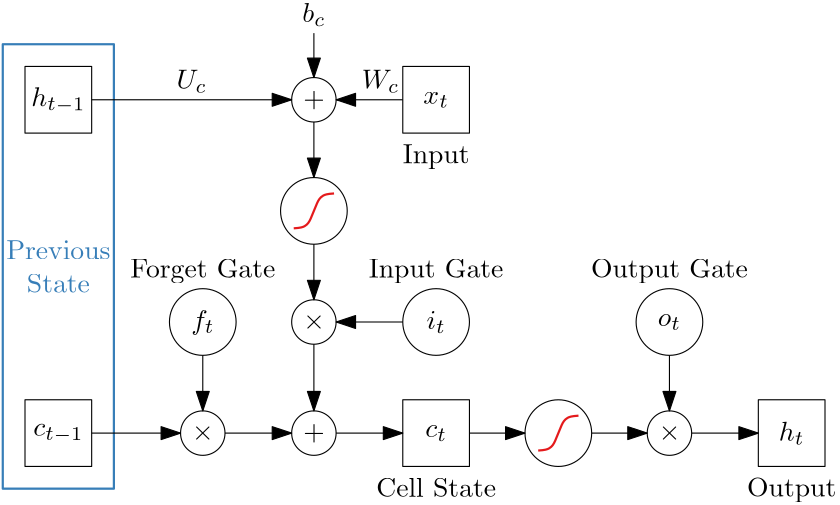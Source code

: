 <?xml version="1.0"?>
<!DOCTYPE ipe SYSTEM "ipe.dtd">
<ipe version="70206" creator="Ipe 7.2.7">
<info created="D:20170627172802" modified="D:20170627184902"/>
<ipestyle name="basic">
<symbol name="arrow/arc(spx)">
<path stroke="sym-stroke" fill="sym-stroke" pen="sym-pen">
0 0 m
-1 0.333 l
-1 -0.333 l
h
</path>
</symbol>
<symbol name="arrow/farc(spx)">
<path stroke="sym-stroke" fill="white" pen="sym-pen">
0 0 m
-1 0.333 l
-1 -0.333 l
h
</path>
</symbol>
<symbol name="arrow/ptarc(spx)">
<path stroke="sym-stroke" fill="sym-stroke" pen="sym-pen">
0 0 m
-1 0.333 l
-0.8 0 l
-1 -0.333 l
h
</path>
</symbol>
<symbol name="arrow/fptarc(spx)">
<path stroke="sym-stroke" fill="white" pen="sym-pen">
0 0 m
-1 0.333 l
-0.8 0 l
-1 -0.333 l
h
</path>
</symbol>
<symbol name="mark/circle(sx)" transformations="translations">
<path fill="sym-stroke">
0.6 0 0 0.6 0 0 e
0.4 0 0 0.4 0 0 e
</path>
</symbol>
<symbol name="mark/disk(sx)" transformations="translations">
<path fill="sym-stroke">
0.6 0 0 0.6 0 0 e
</path>
</symbol>
<symbol name="mark/fdisk(sfx)" transformations="translations">
<group>
<path fill="sym-fill">
0.5 0 0 0.5 0 0 e
</path>
<path fill="sym-stroke" fillrule="eofill">
0.6 0 0 0.6 0 0 e
0.4 0 0 0.4 0 0 e
</path>
</group>
</symbol>
<symbol name="mark/box(sx)" transformations="translations">
<path fill="sym-stroke" fillrule="eofill">
-0.6 -0.6 m
0.6 -0.6 l
0.6 0.6 l
-0.6 0.6 l
h
-0.4 -0.4 m
0.4 -0.4 l
0.4 0.4 l
-0.4 0.4 l
h
</path>
</symbol>
<symbol name="mark/square(sx)" transformations="translations">
<path fill="sym-stroke">
-0.6 -0.6 m
0.6 -0.6 l
0.6 0.6 l
-0.6 0.6 l
h
</path>
</symbol>
<symbol name="mark/fsquare(sfx)" transformations="translations">
<group>
<path fill="sym-fill">
-0.5 -0.5 m
0.5 -0.5 l
0.5 0.5 l
-0.5 0.5 l
h
</path>
<path fill="sym-stroke" fillrule="eofill">
-0.6 -0.6 m
0.6 -0.6 l
0.6 0.6 l
-0.6 0.6 l
h
-0.4 -0.4 m
0.4 -0.4 l
0.4 0.4 l
-0.4 0.4 l
h
</path>
</group>
</symbol>
<symbol name="mark/cross(sx)" transformations="translations">
<group>
<path fill="sym-stroke">
-0.43 -0.57 m
0.57 0.43 l
0.43 0.57 l
-0.57 -0.43 l
h
</path>
<path fill="sym-stroke">
-0.43 0.57 m
0.57 -0.43 l
0.43 -0.57 l
-0.57 0.43 l
h
</path>
</group>
</symbol>
<symbol name="arrow/fnormal(spx)">
<path stroke="sym-stroke" fill="white" pen="sym-pen">
0 0 m
-1 0.333 l
-1 -0.333 l
h
</path>
</symbol>
<symbol name="arrow/pointed(spx)">
<path stroke="sym-stroke" fill="sym-stroke" pen="sym-pen">
0 0 m
-1 0.333 l
-0.8 0 l
-1 -0.333 l
h
</path>
</symbol>
<symbol name="arrow/fpointed(spx)">
<path stroke="sym-stroke" fill="white" pen="sym-pen">
0 0 m
-1 0.333 l
-0.8 0 l
-1 -0.333 l
h
</path>
</symbol>
<symbol name="arrow/linear(spx)">
<path stroke="sym-stroke" pen="sym-pen">
-1 0.333 m
0 0 l
-1 -0.333 l
</path>
</symbol>
<symbol name="arrow/fdouble(spx)">
<path stroke="sym-stroke" fill="white" pen="sym-pen">
0 0 m
-1 0.333 l
-1 -0.333 l
h
-1 0 m
-2 0.333 l
-2 -0.333 l
h
</path>
</symbol>
<symbol name="arrow/double(spx)">
<path stroke="sym-stroke" fill="sym-stroke" pen="sym-pen">
0 0 m
-1 0.333 l
-1 -0.333 l
h
-1 0 m
-2 0.333 l
-2 -0.333 l
h
</path>
</symbol>
<pen name="heavier" value="0.8"/>
<pen name="fat" value="1.2"/>
<pen name="ultrafat" value="2"/>
<symbolsize name="large" value="5"/>
<symbolsize name="small" value="2"/>
<symbolsize name="tiny" value="1.1"/>
<arrowsize name="large" value="10"/>
<arrowsize name="small" value="5"/>
<arrowsize name="tiny" value="3"/>
<color name="red" value="1 0 0"/>
<color name="green" value="0 1 0"/>
<color name="blue" value="0 0 1"/>
<color name="yellow" value="1 1 0"/>
<color name="orange" value="1 0.647 0"/>
<color name="gold" value="1 0.843 0"/>
<color name="purple" value="0.627 0.125 0.941"/>
<color name="gray" value="0.745"/>
<color name="brown" value="0.647 0.165 0.165"/>
<color name="navy" value="0 0 0.502"/>
<color name="pink" value="1 0.753 0.796"/>
<color name="seagreen" value="0.18 0.545 0.341"/>
<color name="turquoise" value="0.251 0.878 0.816"/>
<color name="violet" value="0.933 0.51 0.933"/>
<color name="darkblue" value="0 0 0.545"/>
<color name="darkcyan" value="0 0.545 0.545"/>
<color name="darkgray" value="0.663"/>
<color name="darkgreen" value="0 0.392 0"/>
<color name="darkmagenta" value="0.545 0 0.545"/>
<color name="darkorange" value="1 0.549 0"/>
<color name="darkred" value="0.545 0 0"/>
<color name="lightblue" value="0.678 0.847 0.902"/>
<color name="lightcyan" value="0.878 1 1"/>
<color name="lightgray" value="0.827"/>
<color name="lightgreen" value="0.565 0.933 0.565"/>
<color name="lightyellow" value="1 1 0.878"/>
<dashstyle name="dashed" value="[4] 0"/>
<dashstyle name="dotted" value="[1 3] 0"/>
<dashstyle name="dash dotted" value="[4 2 1 2] 0"/>
<dashstyle name="dash dot dotted" value="[4 2 1 2 1 2] 0"/>
<textsize name="large" value="\large"/>
<textsize name="Large" value="\Large"/>
<textsize name="LARGE" value="\LARGE"/>
<textsize name="huge" value="\huge"/>
<textsize name="Huge" value="\Huge"/>
<textsize name="small" value="\small"/>
<textsize name="footnote" value="\footnotesize"/>
<textsize name="tiny" value="\tiny"/>
<textstyle name="center" begin="\begin{center}" end="\end{center}"/>
<textstyle name="itemize" begin="\begin{itemize}" end="\end{itemize}"/>
<textstyle name="item" begin="\begin{itemize}\item{}" end="\end{itemize}"/>
<gridsize name="4 pts" value="4"/>
<gridsize name="8 pts (~3 mm)" value="8"/>
<gridsize name="16 pts (~6 mm)" value="16"/>
<gridsize name="32 pts (~12 mm)" value="32"/>
<gridsize name="10 pts (~3.5 mm)" value="10"/>
<gridsize name="20 pts (~7 mm)" value="20"/>
<gridsize name="14 pts (~5 mm)" value="14"/>
<gridsize name="28 pts (~10 mm)" value="28"/>
<gridsize name="56 pts (~20 mm)" value="56"/>
<anglesize name="90 deg" value="90"/>
<anglesize name="60 deg" value="60"/>
<anglesize name="45 deg" value="45"/>
<anglesize name="30 deg" value="30"/>
<anglesize name="22.5 deg" value="22.5"/>
<opacity name="10%" value="0.1"/>
<opacity name="30%" value="0.3"/>
<opacity name="50%" value="0.5"/>
<opacity name="75%" value="0.75"/>
<tiling name="falling" angle="-60" step="4" width="1"/>
<tiling name="rising" angle="30" step="4" width="1"/>
</ipestyle>
<page>
<layer name="alpha"/>
<view layers="alpha" active="alpha"/>
<path layer="alpha" matrix="1 0 0 1 -8 0" stroke="black">
244 668 m
244 644 l
268 644 l
268 668 l
h
</path>
<text matrix="1 0 0 1 56 -80" transformations="translations" pos="192 736" stroke="black" type="label" width="7.819" height="4.294" depth="1.49" halign="center" valign="center" size="10" style="math">c_t</text>
<path stroke="black">
100 668 m
100 644 l
124 644 l
124 668 l
h
</path>
<text matrix="1 0 0 1 -80 -80" transformations="translations" pos="192 736" stroke="black" type="label" width="18.017" height="4.294" depth="2.32" halign="center" valign="center" size="10" style="math">c_{t-1}</text>
<path matrix="1 0 0 1 36 -80" stroke="black">
8 0 0 8 128 736 e
</path>
<path matrix="1 0 0 1 28 -80" stroke="black">
8 0 0 8 176 736 e
</path>
<text matrix="1 0 0 1 36 -80" transformations="translations" pos="128 736" stroke="black" type="label" width="7.749" height="5.812" depth="0.83" halign="center" valign="center" size="10" style="math">\times</text>
<text matrix="1 0 0 1 28 -80" transformations="translations" pos="176 736" stroke="black" type="label" width="7.749" height="5.812" depth="0.83" halign="center" valign="center" size="10" style="math">+</text>
<path matrix="1 0 0 1 28 -80" stroke="black" arrow="normal/normal">
184 736 m
208 736 l
</path>
<text matrix="1 0 0 1 -8 -96" transformations="translations" pos="256 736" stroke="black" type="label" width="43.172" height="6.918" depth="0" halign="center" valign="top" size="10">Cell State</text>
<path matrix="1 0 0 1 204 -80" stroke="black">
8 0 0 8 128 736 e
</path>
<text matrix="1 0 0 1 204 -80" transformations="translations" pos="128 736" stroke="black" type="label" width="7.749" height="5.812" depth="0.83" halign="center" valign="center" size="10" style="math">\times</text>
<path matrix="1 0 0 1 76 -56" stroke="black">
12 0 0 12 256 752 e
</path>
<text matrix="1 0 0 1 128 -52" transformations="translations" pos="204 748" stroke="black" type="label" width="8.337" height="4.294" depth="1.49" halign="center" valign="center" size="10" style="math">o_t</text>
<path matrix="1 0 0 1 120 0" stroke="black">
244 668 m
244 644 l
268 644 l
268 668 l
h
</path>
<text matrix="1 0 0 1 184 -80" transformations="translations" pos="192 736" stroke="black" type="label" width="9.248" height="6.923" depth="1.49" halign="center" valign="center" size="10" style="math">h_t</text>
<text matrix="1 0 0 1 76 -24" transformations="translations" pos="256 736" stroke="black" type="label" width="56.524" height="6.815" depth="1.93" halign="center" valign="baseline" size="10">Output Gate</text>
<path matrix="1 0 0 1 -92 -56" stroke="black">
12 0 0 12 256 752 e
</path>
<text matrix="1 0 0 1 -40 -52" transformations="translations" pos="204 748" stroke="black" type="label" width="8.385" height="6.926" depth="1.93" halign="center" valign="center" size="10" style="math">f_t</text>
<text matrix="1 0 0 1 -92 -24" transformations="translations" pos="256 736" stroke="black" type="label" width="52.262" height="6.815" depth="1.93" halign="center" valign="baseline" size="10">Forget Gate</text>
<path matrix="1 0 0 1 8 0" stroke="black" arrow="normal/normal">
156 684 m
156 664 l
</path>
<path matrix="1 0 0 1 -144 120" stroke="black">
244 668 m
244 644 l
268 644 l
268 668 l
h
</path>
<text matrix="1 0 0 1 -80 40" transformations="translations" pos="192 736" stroke="black" type="label" width="19.446" height="6.923" depth="2.32" halign="center" valign="center" size="10" style="math">h_{t-1}</text>
<path stroke="black" arrow="normal/normal">
204 688 m
204 664 l
</path>
<path matrix="1 0 0 1 76 -40" stroke="black">
8 0 0 8 128 736 e
</path>
<text matrix="1 0 0 1 76 -40" transformations="translations" pos="128 736" stroke="black" type="label" width="7.749" height="5.812" depth="0.83" halign="center" valign="center" size="10" style="math">\times</text>
<path stroke="black" arrow="normal/normal">
260 656 m
280 656 l
</path>
<path matrix="1 0 0 1 36 -96" stroke="black">
12 0 0 12 256 752 e
</path>
<path matrix="-0.0375398 0 0 -0.0548741 302.289 665.183" stroke="0.894 0.102 0.11" pen="0.8">
467.332 281.711 m
399.484 278.827
358.066 268.388
325.863 247.063
305.145 220.118
290.078 193.974
274.076 167.339 c
80.8403 52.9664 m
148.689 55.8509
190.107 66.2896
222.309 87.6145
243.027 114.56
258.094 140.703
274.096 167.339 c
</path>
<path stroke="black" arrow="normal/normal">
304 656 m
324 656 l
</path>
<path matrix="1 0 0 1 -8 0" stroke="black" arrow="normal/normal">
340 684 m
340 664 l
</path>
<path matrix="1 0 0 1 156 -80" stroke="black" arrow="normal/normal">
184 736 m
208 736 l
</path>
<path matrix="1 0 0 1 -8 120" stroke="black">
244 668 m
244 644 l
268 644 l
268 668 l
h
</path>
<text matrix="1 0 0 1 56 40" transformations="translations" pos="192 736" stroke="black" type="label" width="9.202" height="4.294" depth="1.49" halign="center" valign="center" size="10" style="math">x_t</text>
<path matrix="1 0 0 1 -52 -16" stroke="black">
12 0 0 12 256 752 e
</path>
<path matrix="-0.0375398 0 0 -0.0548741 214.289 745.183" stroke="0.894 0.102 0.11" pen="0.8">
467.332 281.711 m
399.484 278.827
358.066 268.388
325.863 247.063
305.145 220.118
290.078 193.974
274.076 167.339 c
80.8403 52.9664 m
148.689 55.8509
190.107 66.2896
222.309 87.6145
243.027 114.56
258.094 140.703
274.096 167.339 c
</path>
<path matrix="1 0 0 1 -8 -56" stroke="black">
12 0 0 12 256 752 e
</path>
<text matrix="1 0 0 1 44 -52" transformations="translations" pos="204 748" stroke="black" type="label" width="6.94" height="6.575" depth="1.49" halign="center" valign="center" size="10" style="math">i_t</text>
<text matrix="1 0 0 1 -8 -24" transformations="translations" pos="256 736" stroke="black" type="label" width="48.499" height="6.815" depth="1.93" halign="center" valign="baseline" size="10">Input Gate</text>
<path matrix="1 0 0 1 28 -40" stroke="black" rarrow="normal/normal">
184 736 m
208 736 l
</path>
<path matrix="1 0 0 1 28 40" stroke="black">
8 0 0 8 176 736 e
</path>
<text matrix="1 0 0 1 28 40" transformations="translations" pos="176 736" stroke="black" type="label" width="7.749" height="5.812" depth="0.83" halign="center" valign="center" size="10" style="math">+</text>
<path stroke="black" arrow="normal/normal">
204 724 m
204 704 l
</path>
<path stroke="black" arrow="normal/normal">
236 776 m
212 776 l
</path>
<path matrix="1 0 0 1 48 84" stroke="black" arrow="normal/normal">
156 684 m
156 664 l
</path>
<text matrix="1 0 0 1 84 -4" transformations="translations" pos="144 784" stroke="black" type="label" width="13.468" height="6.812" depth="1.49" halign="center" valign="baseline" size="10" style="math">W_c</text>
<text matrix="1 0 0 1 16 -4" transformations="translations" pos="144 784" stroke="black" type="label" width="10.861" height="6.812" depth="1.49" halign="center" valign="baseline" size="10" style="math">U_c</text>
<path matrix="1 0 0 1 76 -80" stroke="black" arrow="normal/normal">
96 736 m
120 736 l
</path>
<text matrix="1 0 0 1 120 -96" transformations="translations" pos="256 736" stroke="black" type="label" width="32.102" height="6.815" depth="1.93" halign="center" valign="top" size="10">Output</text>
<path stroke="black" arrow="normal/normal">
204 800 m
204 784 l
</path>
<text matrix="1 0 0 1 60 20" transformations="translations" pos="144 784" stroke="black" type="label" width="8.334" height="6.923" depth="1.49" halign="center" valign="baseline" size="10" style="math">b_c</text>
<text matrix="1 0 0 1 -8 24" transformations="translations" pos="256 736" stroke="black" type="label" width="24.076" height="6.815" depth="1.93" halign="center" valign="top" size="10">Input</text>
<path stroke="0.216 0.494 0.722" pen="0.8">
92 796 m
92 636 l
132 636 l
132 796 l
h
</path>
<text matrix="1 0 0 1 -20 -80" transformations="translations" pos="112 796" stroke="0.216 0.494 0.722" type="minipage" width="40" height="11.888" depth="6.92" valign="center" size="10" style="center">Previous State</text>
<path stroke="black" arrow="normal/normal">
124 656 m
156 656 l
</path>
<path stroke="black" arrow="normal/normal">
124 776 m
196 776 l
</path>
</page>
</ipe>
